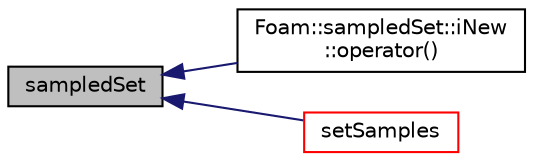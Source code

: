 digraph "sampledSet"
{
  bgcolor="transparent";
  edge [fontname="Helvetica",fontsize="10",labelfontname="Helvetica",labelfontsize="10"];
  node [fontname="Helvetica",fontsize="10",shape=record];
  rankdir="LR";
  Node1 [label="sampledSet",height=0.2,width=0.4,color="black", fillcolor="grey75", style="filled", fontcolor="black"];
  Node1 -> Node2 [dir="back",color="midnightblue",fontsize="10",style="solid",fontname="Helvetica"];
  Node2 [label="Foam::sampledSet::iNew\l::operator()",height=0.2,width=0.4,color="black",URL="$a01084.html#afa018e0a1705ab400116c3eba37a0e37"];
  Node1 -> Node3 [dir="back",color="midnightblue",fontsize="10",style="solid",fontname="Helvetica"];
  Node3 [label="setSamples",height=0.2,width=0.4,color="red",URL="$a02307.html#acb984a3c88d0c4b2b4f6980a929bdebc",tooltip="Sets sample data. "];
}
